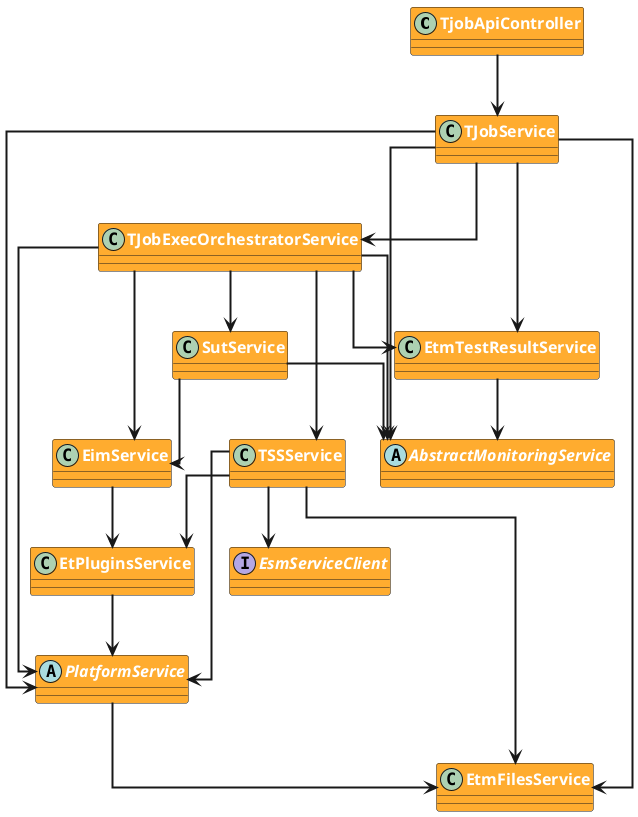 @startuml

skinparam class {
    FontSize 16
    FontStyle bold
    FontColor white
    BackgroundColor #ffac2f
    ArrowFontColor #333333
    ArrowThickness 2
}

skinparam linetype ortho

' Classes

class TjobApiController
class TJobService
class TSSService
class TJobExecOrchestratorService
abstract class AbstractMonitoringService
class SutService
class EimService
class EtPluginsService
abstract class PlatformService
class EtmFilesService
class EtmTestResultService
interface EsmServiceClient

' Relations

TjobApiController --> TJobService

TJobService --> TJobExecOrchestratorService
TJobService --> AbstractMonitoringService
TJobService --> EtmTestResultService
TJobService --> PlatformService
TJobService --> EtmFilesService

TJobExecOrchestratorService --> TSSService
TJobExecOrchestratorService --> SutService
TJobExecOrchestratorService --> PlatformService
TJobExecOrchestratorService --> AbstractMonitoringService
TJobExecOrchestratorService --> EimService
TJobExecOrchestratorService --> EtmTestResultService

TSSService --> EtmFilesService
TSSService --> PlatformService
TSSService --> EtPluginsService
TSSService --> EsmServiceClient

SutService --> AbstractMonitoringService
SutService --> EimService

EimService --> EtPluginsService

EtPluginsService --> PlatformService

PlatformService --> EtmFilesService

EtmTestResultService --> AbstractMonitoringService


@enduml